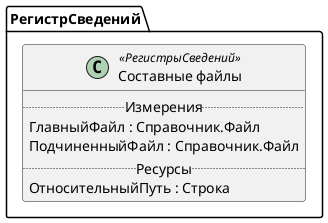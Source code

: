 ﻿@startuml СоставныеФайлы
'!include templates.wsd
'..\include templates.wsd
class РегистрСведений.СоставныеФайлы as "Составные файлы" <<РегистрыСведений>>
{
..Измерения..
ГлавныйФайл : Справочник.Файл
ПодчиненныйФайл : Справочник.Файл
..Ресурсы..
ОтносительныйПуть : Строка
}
@enduml
